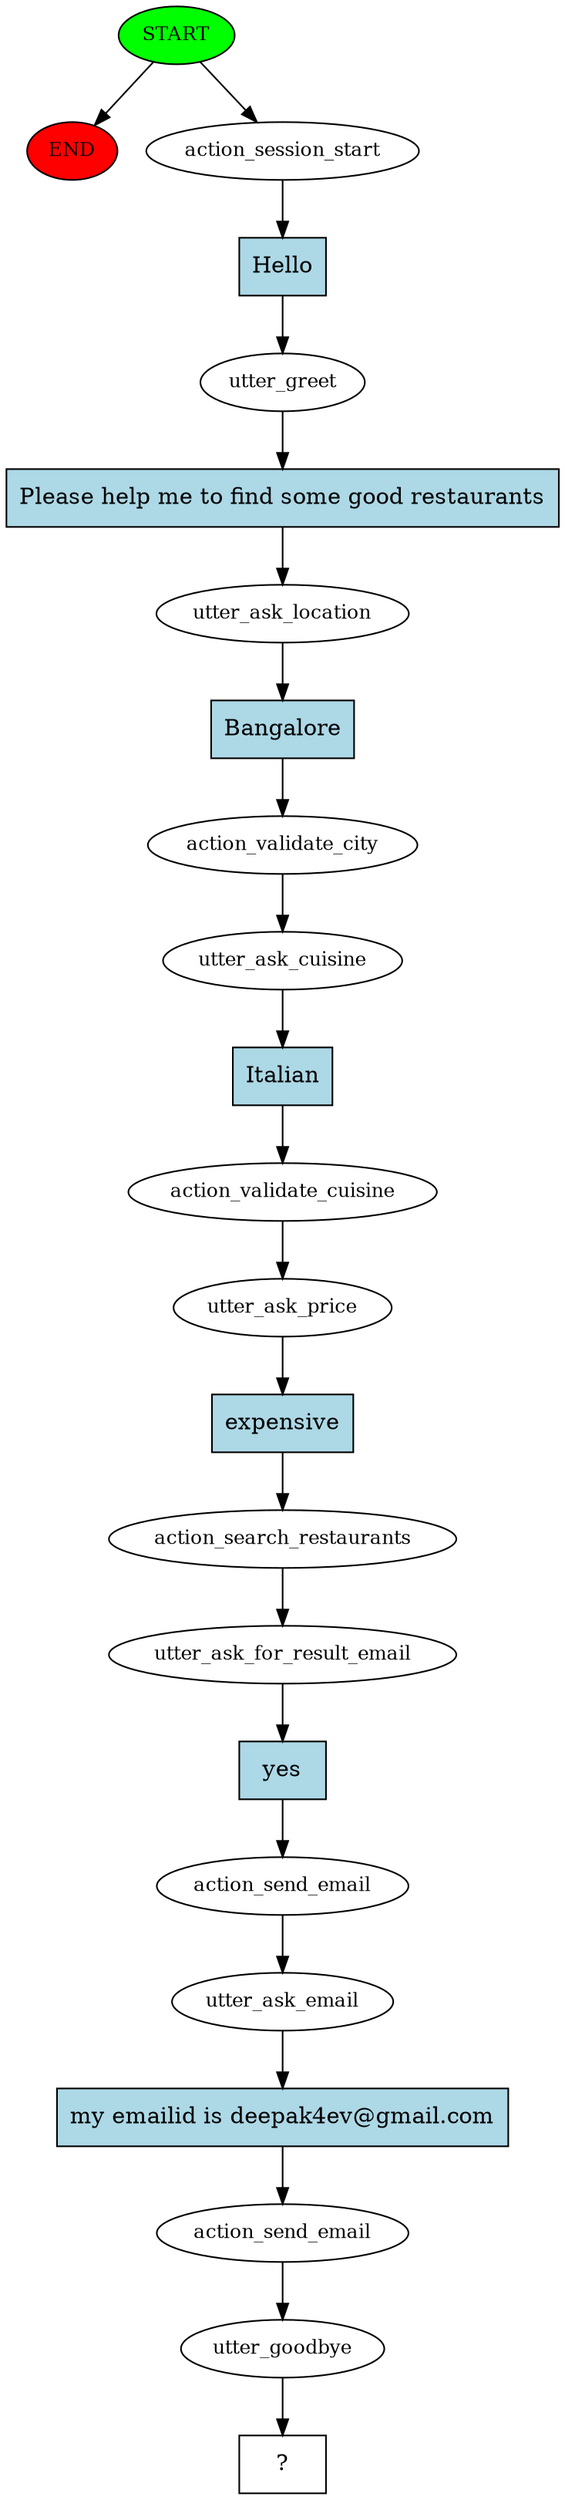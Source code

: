 digraph  {
0 [class="start active", fillcolor=green, fontsize=12, label=START, style=filled];
"-1" [class=end, fillcolor=red, fontsize=12, label=END, style=filled];
1 [class=active, fontsize=12, label=action_session_start];
2 [class=active, fontsize=12, label=utter_greet];
3 [class=active, fontsize=12, label=utter_ask_location];
4 [class=active, fontsize=12, label=action_validate_city];
5 [class=active, fontsize=12, label=utter_ask_cuisine];
6 [class=active, fontsize=12, label=action_validate_cuisine];
7 [class=active, fontsize=12, label=utter_ask_price];
8 [class=active, fontsize=12, label=action_search_restaurants];
9 [class=active, fontsize=12, label=utter_ask_for_result_email];
10 [class=active, fontsize=12, label=action_send_email];
11 [class=active, fontsize=12, label=utter_ask_email];
12 [class=active, fontsize=12, label=action_send_email];
13 [class=active, fontsize=12, label=utter_goodbye];
14 [class="intent dashed active", label="  ?  ", shape=rect];
15 [class="intent active", fillcolor=lightblue, label=Hello, shape=rect, style=filled];
16 [class="intent active", fillcolor=lightblue, label="Please help me to find some good restaurants", shape=rect, style=filled];
17 [class="intent active", fillcolor=lightblue, label=Bangalore, shape=rect, style=filled];
18 [class="intent active", fillcolor=lightblue, label=Italian, shape=rect, style=filled];
19 [class="intent active", fillcolor=lightblue, label=expensive, shape=rect, style=filled];
20 [class="intent active", fillcolor=lightblue, label=yes, shape=rect, style=filled];
21 [class="intent active", fillcolor=lightblue, label="my emailid is deepak4ev@gmail.com", shape=rect, style=filled];
0 -> "-1"  [class="", key=NONE, label=""];
0 -> 1  [class=active, key=NONE, label=""];
1 -> 15  [class=active, key=0];
2 -> 16  [class=active, key=0];
3 -> 17  [class=active, key=0];
4 -> 5  [class=active, key=NONE, label=""];
5 -> 18  [class=active, key=0];
6 -> 7  [class=active, key=NONE, label=""];
7 -> 19  [class=active, key=0];
8 -> 9  [class=active, key=NONE, label=""];
9 -> 20  [class=active, key=0];
10 -> 11  [class=active, key=NONE, label=""];
11 -> 21  [class=active, key=0];
12 -> 13  [class=active, key=NONE, label=""];
13 -> 14  [class=active, key=NONE, label=""];
15 -> 2  [class=active, key=0];
16 -> 3  [class=active, key=0];
17 -> 4  [class=active, key=0];
18 -> 6  [class=active, key=0];
19 -> 8  [class=active, key=0];
20 -> 10  [class=active, key=0];
21 -> 12  [class=active, key=0];
}
